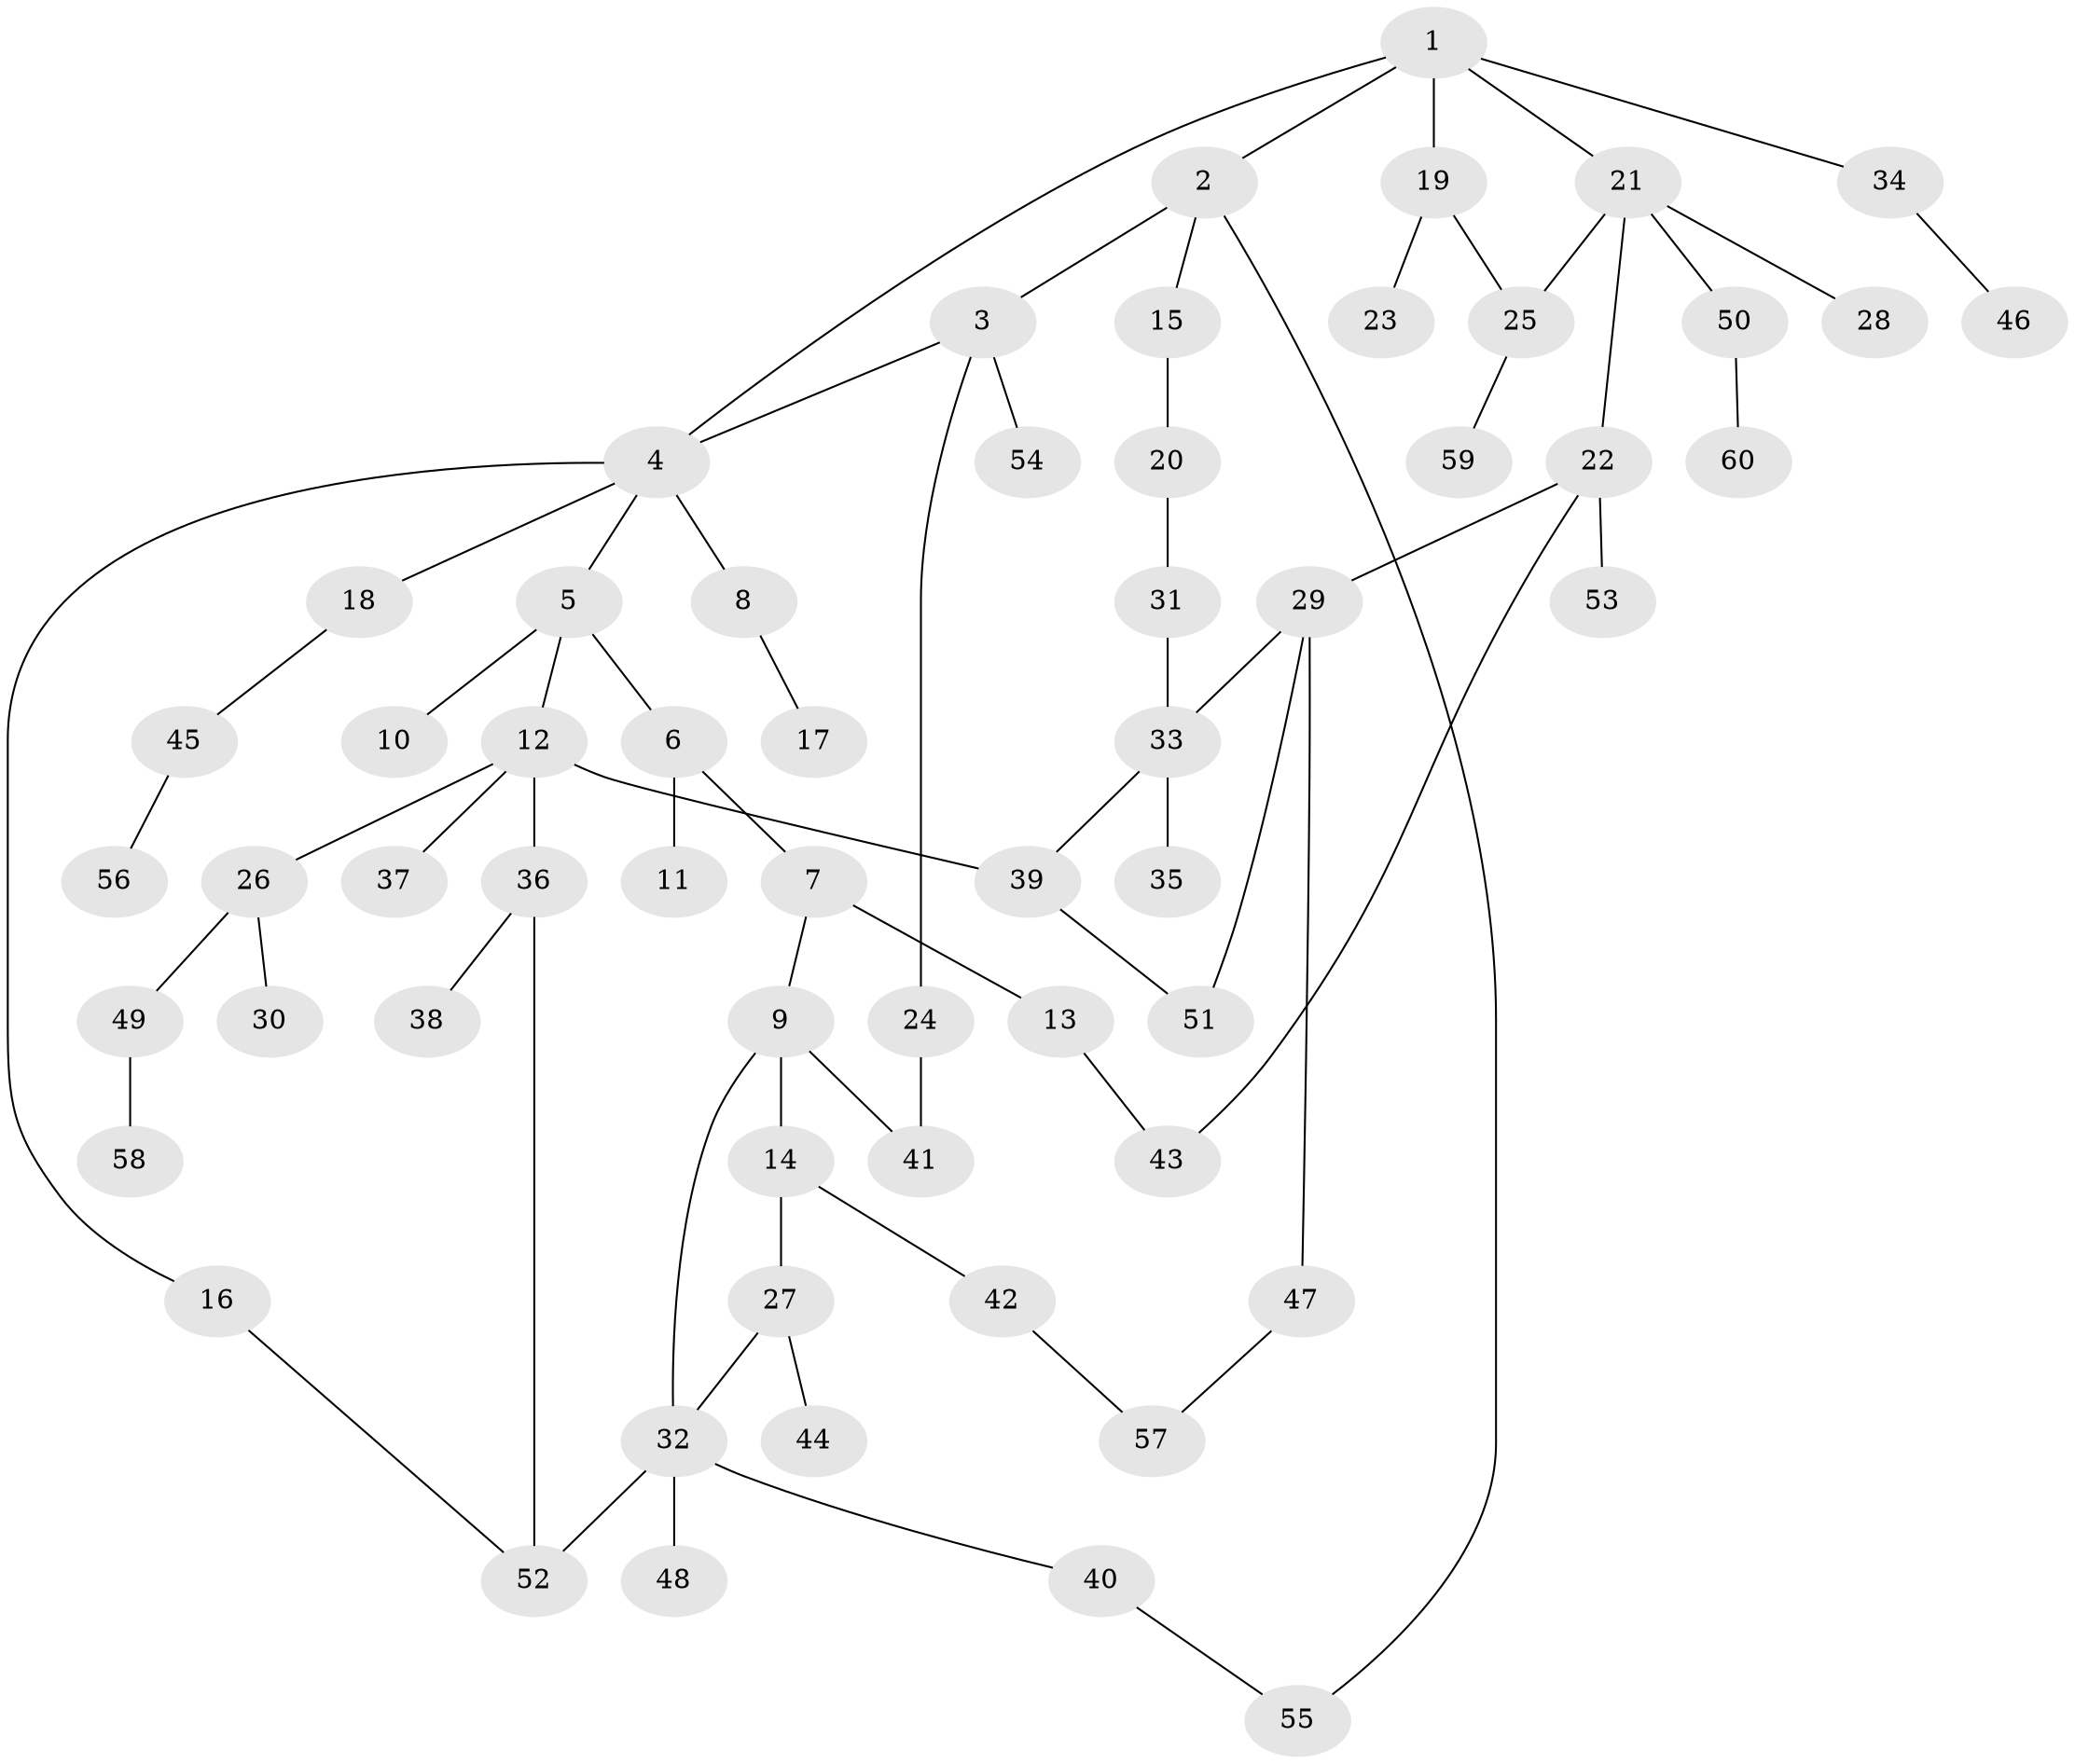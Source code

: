 // Generated by graph-tools (version 1.1) at 2025/25/03/09/25 03:25:33]
// undirected, 60 vertices, 71 edges
graph export_dot {
graph [start="1"]
  node [color=gray90,style=filled];
  1;
  2;
  3;
  4;
  5;
  6;
  7;
  8;
  9;
  10;
  11;
  12;
  13;
  14;
  15;
  16;
  17;
  18;
  19;
  20;
  21;
  22;
  23;
  24;
  25;
  26;
  27;
  28;
  29;
  30;
  31;
  32;
  33;
  34;
  35;
  36;
  37;
  38;
  39;
  40;
  41;
  42;
  43;
  44;
  45;
  46;
  47;
  48;
  49;
  50;
  51;
  52;
  53;
  54;
  55;
  56;
  57;
  58;
  59;
  60;
  1 -- 2;
  1 -- 4;
  1 -- 19;
  1 -- 21;
  1 -- 34;
  2 -- 3;
  2 -- 15;
  2 -- 55;
  3 -- 24;
  3 -- 54;
  3 -- 4;
  4 -- 5;
  4 -- 8;
  4 -- 16;
  4 -- 18;
  5 -- 6;
  5 -- 10;
  5 -- 12;
  6 -- 7;
  6 -- 11;
  7 -- 9;
  7 -- 13;
  8 -- 17;
  9 -- 14;
  9 -- 32;
  9 -- 41;
  12 -- 26;
  12 -- 36;
  12 -- 37;
  12 -- 39;
  13 -- 43;
  14 -- 27;
  14 -- 42;
  15 -- 20;
  16 -- 52;
  18 -- 45;
  19 -- 23;
  19 -- 25;
  20 -- 31;
  21 -- 22;
  21 -- 25;
  21 -- 28;
  21 -- 50;
  22 -- 29;
  22 -- 53;
  22 -- 43;
  24 -- 41;
  25 -- 59;
  26 -- 30;
  26 -- 49;
  27 -- 44;
  27 -- 32;
  29 -- 47;
  29 -- 33;
  29 -- 51;
  31 -- 33;
  32 -- 40;
  32 -- 48;
  32 -- 52;
  33 -- 35;
  33 -- 39;
  34 -- 46;
  36 -- 38;
  36 -- 52;
  39 -- 51;
  40 -- 55;
  42 -- 57;
  45 -- 56;
  47 -- 57;
  49 -- 58;
  50 -- 60;
}
